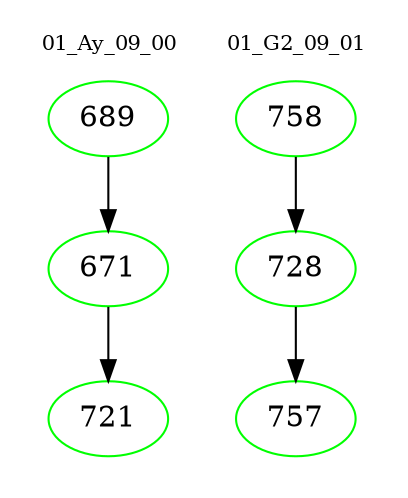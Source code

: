 digraph{
subgraph cluster_0 {
color = white
label = "01_Ay_09_00";
fontsize=10;
T0_689 [label="689", color="green"]
T0_689 -> T0_671 [color="black"]
T0_671 [label="671", color="green"]
T0_671 -> T0_721 [color="black"]
T0_721 [label="721", color="green"]
}
subgraph cluster_1 {
color = white
label = "01_G2_09_01";
fontsize=10;
T1_758 [label="758", color="green"]
T1_758 -> T1_728 [color="black"]
T1_728 [label="728", color="green"]
T1_728 -> T1_757 [color="black"]
T1_757 [label="757", color="green"]
}
}
